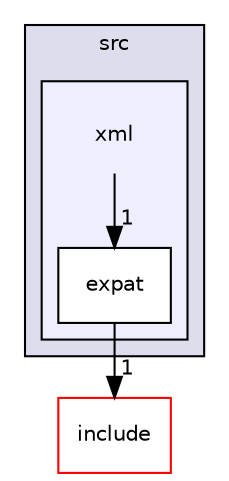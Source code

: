 digraph "src/xml" {
  compound=true
  node [ fontsize="10", fontname="Helvetica"];
  edge [ labelfontsize="10", labelfontname="Helvetica"];
  subgraph clusterdir_68267d1309a1af8e8297ef4c3efbcdba {
    graph [ bgcolor="#ddddee", pencolor="black", label="src" fontname="Helvetica", fontsize="10", URL="dir_68267d1309a1af8e8297ef4c3efbcdba.html"]
  subgraph clusterdir_c43b215a2ade73e6562bd37d8a11c12a {
    graph [ bgcolor="#eeeeff", pencolor="black", label="" URL="dir_c43b215a2ade73e6562bd37d8a11c12a.html"];
    dir_c43b215a2ade73e6562bd37d8a11c12a [shape=plaintext label="xml"];
  dir_8bbce701471839099db805b9949c9990 [shape=box label="expat" fillcolor="white" style="filled" URL="dir_8bbce701471839099db805b9949c9990.html"];
  }
  }
  dir_d44c64559bbebec7f509842c48db8b23 [shape=box label="include" fillcolor="white" style="filled" color="red" URL="dir_d44c64559bbebec7f509842c48db8b23.html"];
  dir_8bbce701471839099db805b9949c9990->dir_d44c64559bbebec7f509842c48db8b23 [headlabel="1", labeldistance=1.5 headhref="dir_000087_000000.html"];
  dir_c43b215a2ade73e6562bd37d8a11c12a->dir_8bbce701471839099db805b9949c9990 [headlabel="1", labeldistance=1.5 headhref="dir_000086_000087.html"];
}
